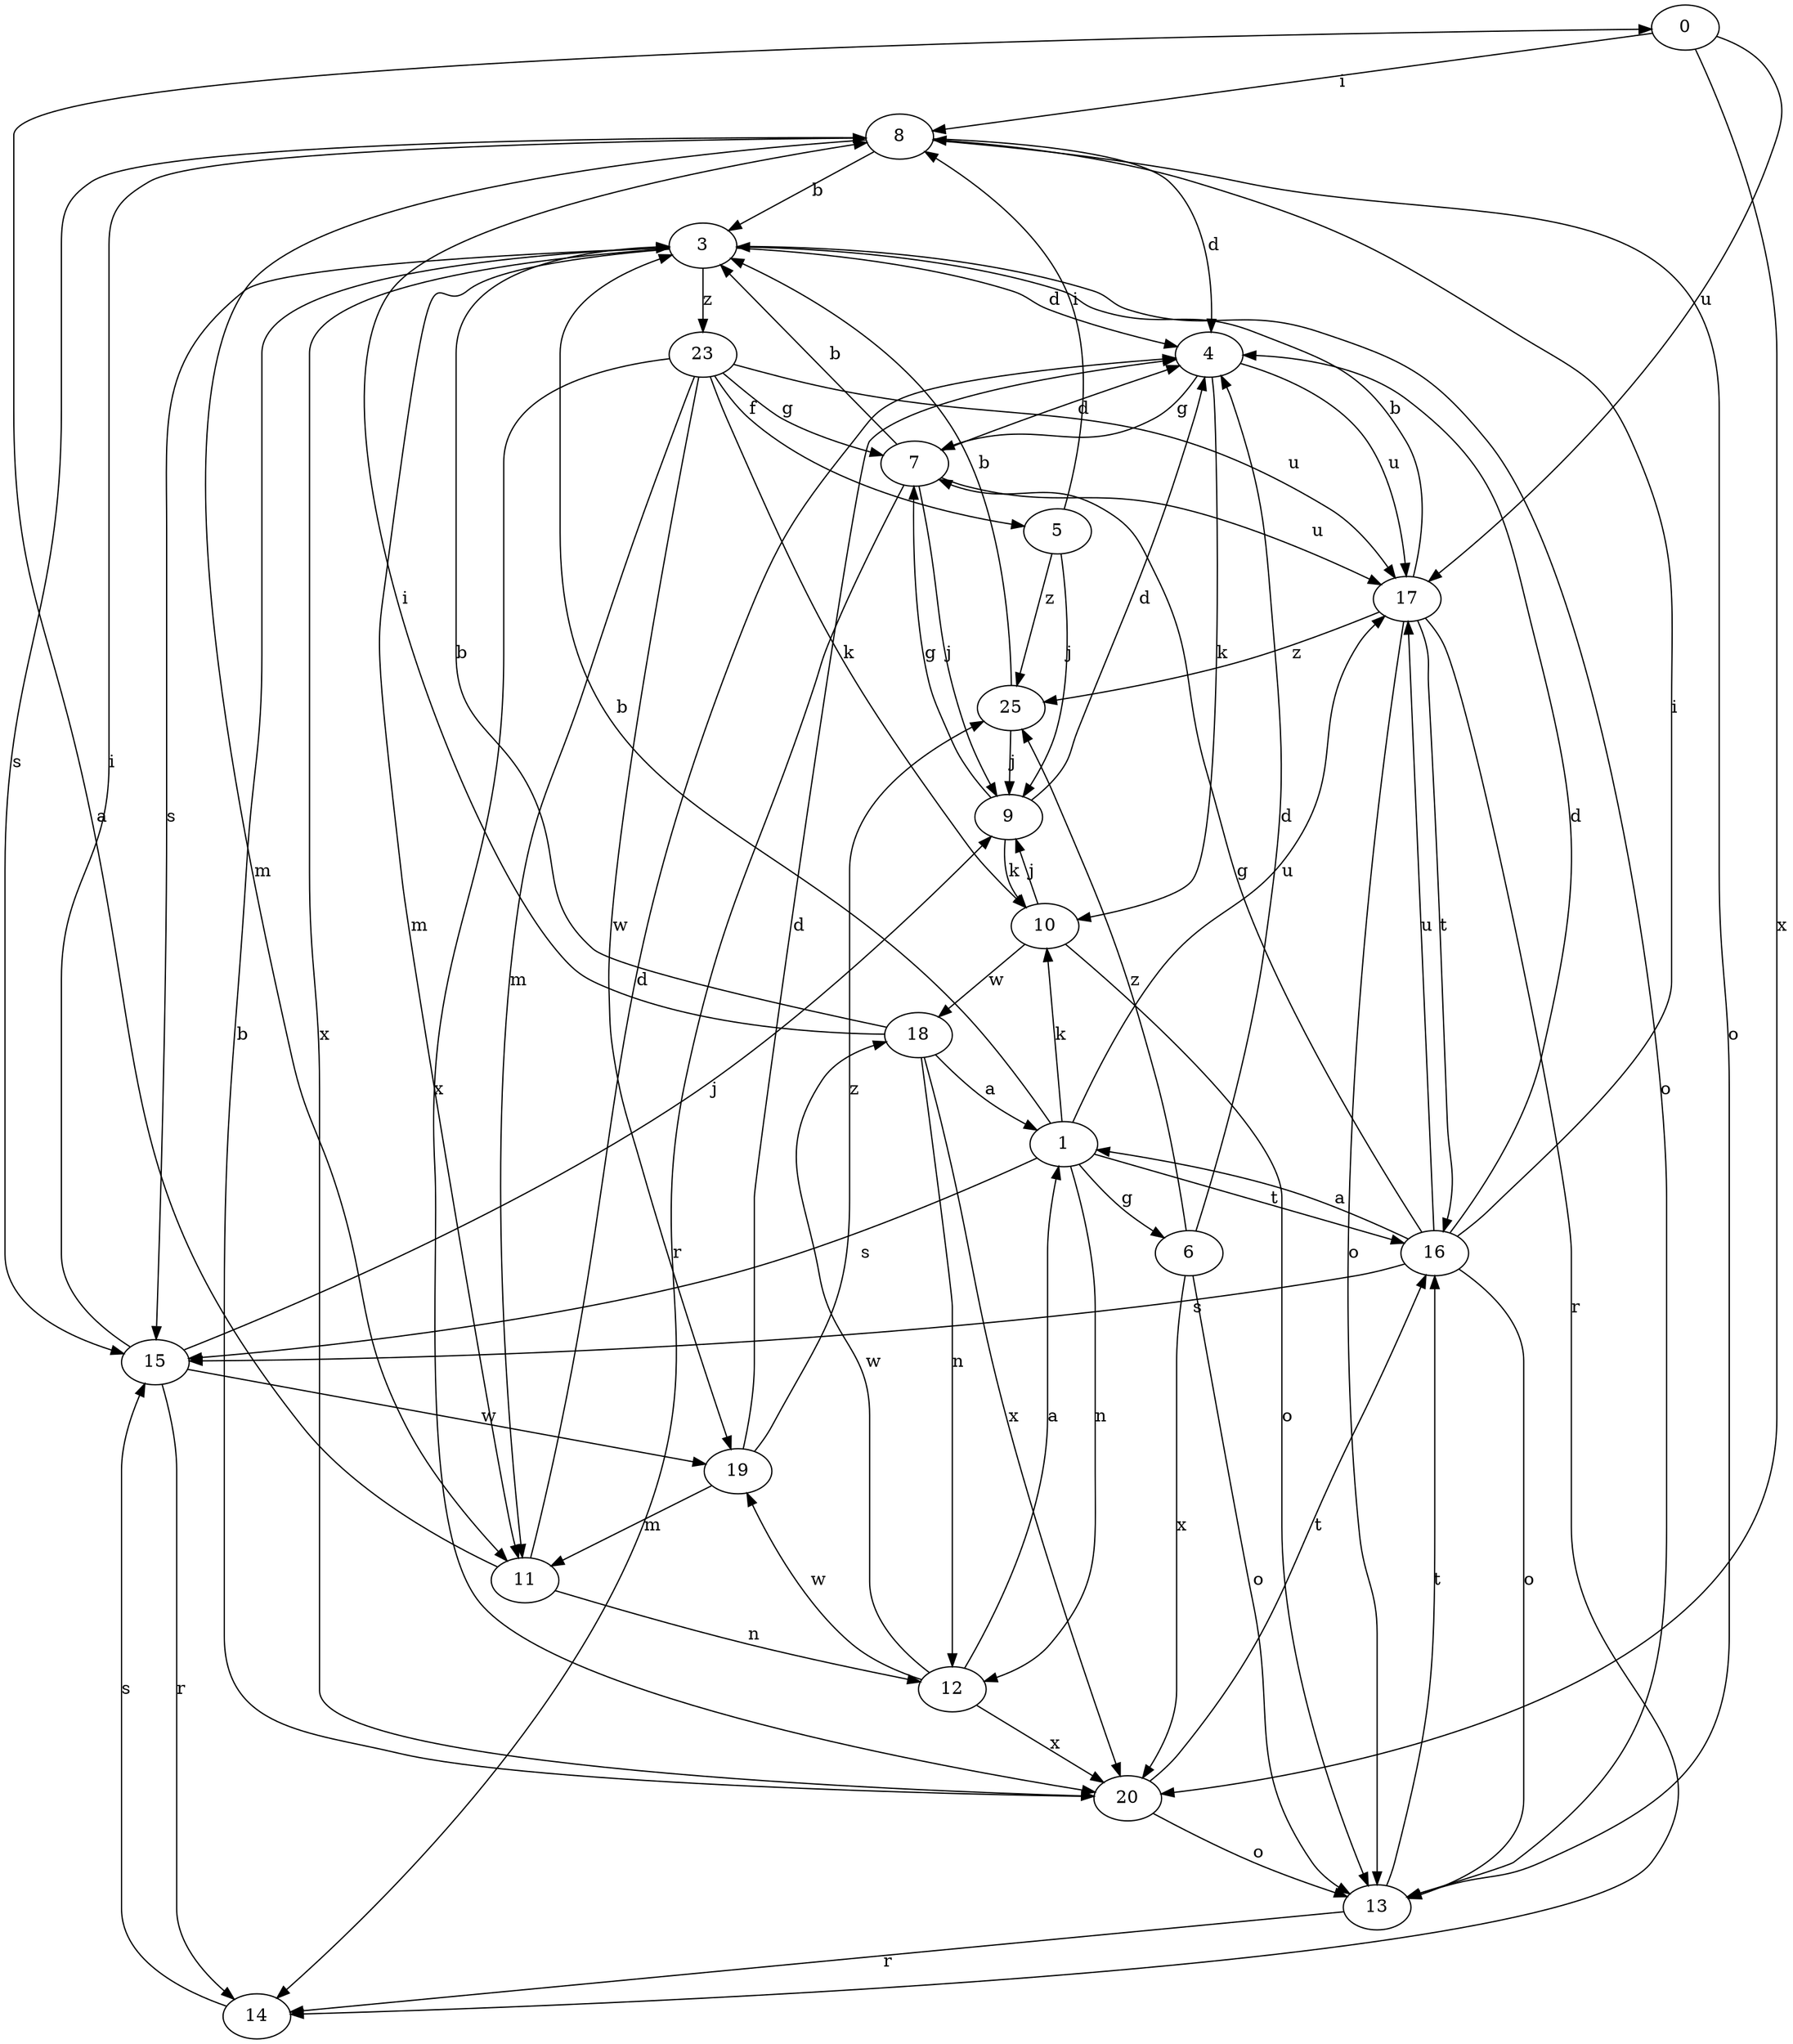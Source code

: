 strict digraph  {
0;
1;
3;
4;
5;
6;
7;
8;
9;
10;
11;
12;
13;
14;
15;
16;
17;
18;
19;
20;
23;
25;
0 -> 8  [label=i];
0 -> 17  [label=u];
0 -> 20  [label=x];
1 -> 3  [label=b];
1 -> 6  [label=g];
1 -> 10  [label=k];
1 -> 12  [label=n];
1 -> 15  [label=s];
1 -> 16  [label=t];
1 -> 17  [label=u];
3 -> 4  [label=d];
3 -> 11  [label=m];
3 -> 13  [label=o];
3 -> 15  [label=s];
3 -> 20  [label=x];
3 -> 23  [label=z];
4 -> 7  [label=g];
4 -> 10  [label=k];
4 -> 17  [label=u];
5 -> 8  [label=i];
5 -> 9  [label=j];
5 -> 25  [label=z];
6 -> 4  [label=d];
6 -> 13  [label=o];
6 -> 20  [label=x];
6 -> 25  [label=z];
7 -> 3  [label=b];
7 -> 4  [label=d];
7 -> 9  [label=j];
7 -> 14  [label=r];
7 -> 17  [label=u];
8 -> 3  [label=b];
8 -> 4  [label=d];
8 -> 11  [label=m];
8 -> 13  [label=o];
8 -> 15  [label=s];
9 -> 4  [label=d];
9 -> 7  [label=g];
9 -> 10  [label=k];
10 -> 9  [label=j];
10 -> 13  [label=o];
10 -> 18  [label=w];
11 -> 0  [label=a];
11 -> 4  [label=d];
11 -> 12  [label=n];
12 -> 1  [label=a];
12 -> 18  [label=w];
12 -> 19  [label=w];
12 -> 20  [label=x];
13 -> 14  [label=r];
13 -> 16  [label=t];
14 -> 15  [label=s];
15 -> 8  [label=i];
15 -> 9  [label=j];
15 -> 14  [label=r];
15 -> 19  [label=w];
16 -> 1  [label=a];
16 -> 4  [label=d];
16 -> 7  [label=g];
16 -> 8  [label=i];
16 -> 13  [label=o];
16 -> 15  [label=s];
16 -> 17  [label=u];
17 -> 3  [label=b];
17 -> 13  [label=o];
17 -> 14  [label=r];
17 -> 16  [label=t];
17 -> 25  [label=z];
18 -> 1  [label=a];
18 -> 3  [label=b];
18 -> 8  [label=i];
18 -> 12  [label=n];
18 -> 20  [label=x];
19 -> 4  [label=d];
19 -> 11  [label=m];
19 -> 25  [label=z];
20 -> 3  [label=b];
20 -> 13  [label=o];
20 -> 16  [label=t];
23 -> 5  [label=f];
23 -> 7  [label=g];
23 -> 10  [label=k];
23 -> 11  [label=m];
23 -> 17  [label=u];
23 -> 19  [label=w];
23 -> 20  [label=x];
25 -> 3  [label=b];
25 -> 9  [label=j];
}
